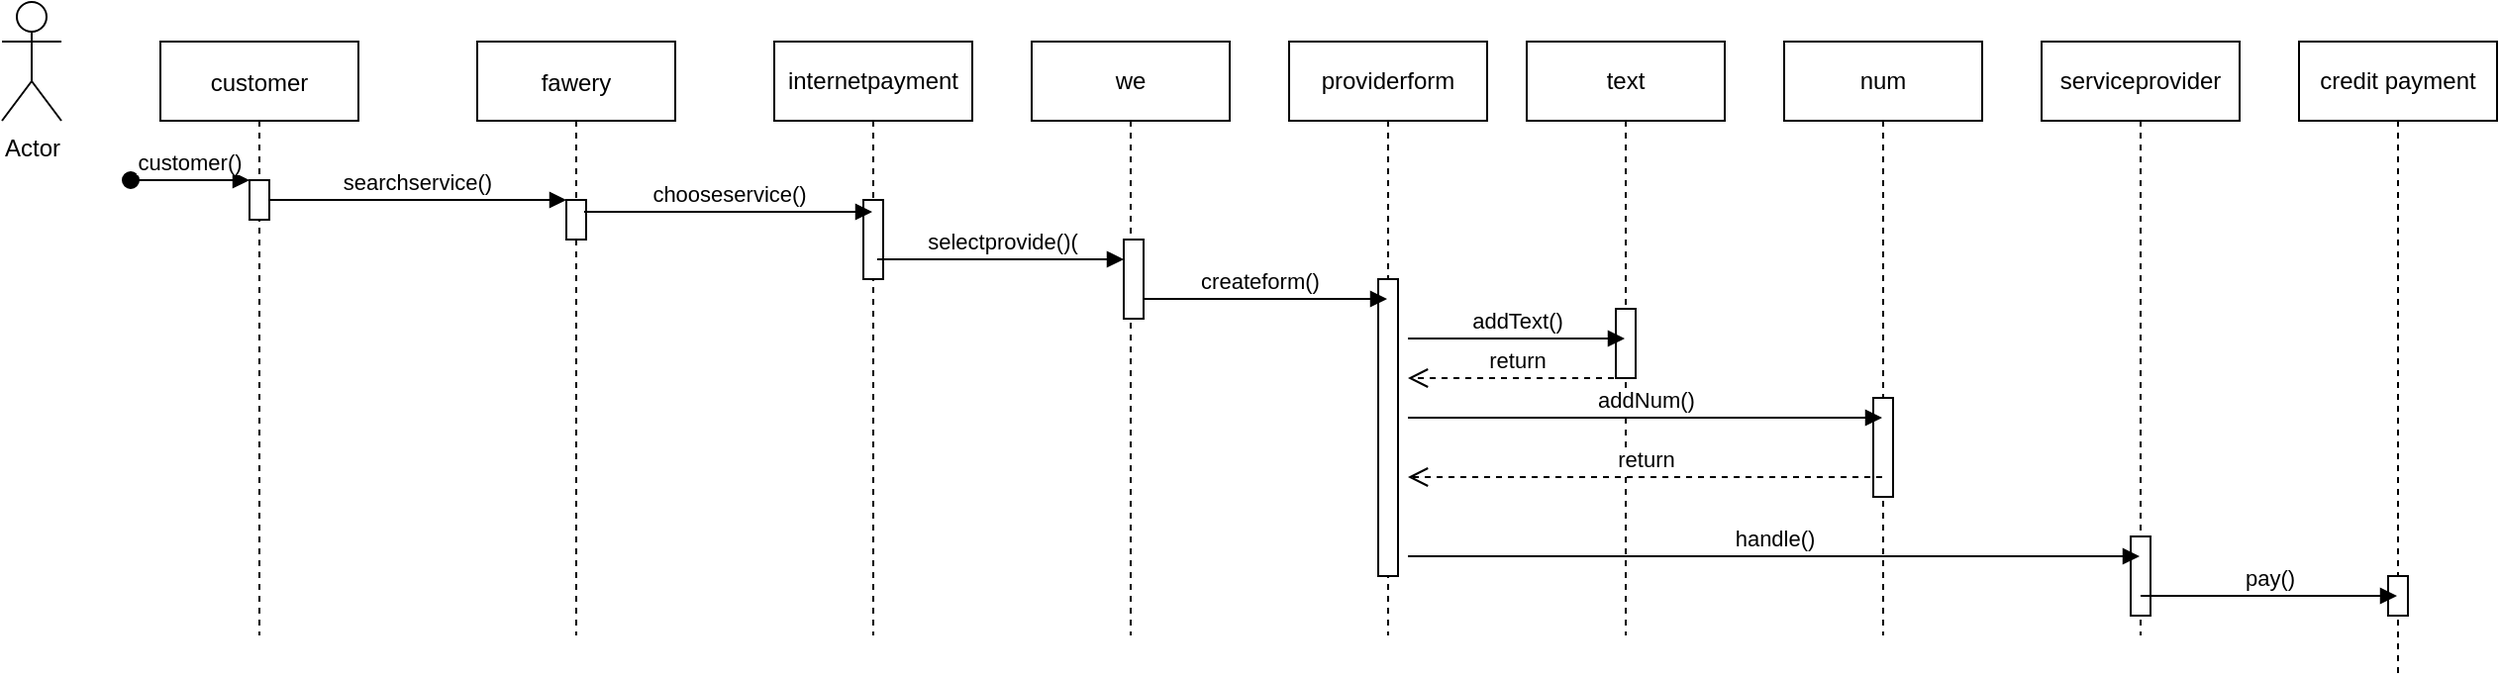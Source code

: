 <mxfile version="13.9.9" type="device"><diagram id="kgpKYQtTHZ0yAKxKKP6v" name="Page-1"><mxGraphModel dx="1092" dy="494" grid="1" gridSize="10" guides="1" tooltips="1" connect="1" arrows="1" fold="1" page="1" pageScale="1" pageWidth="850" pageHeight="1100" math="0" shadow="0"><root><mxCell id="0"/><mxCell id="1" parent="0"/><mxCell id="3nuBFxr9cyL0pnOWT2aG-1" value="customer" style="shape=umlLifeline;perimeter=lifelinePerimeter;container=1;collapsible=0;recursiveResize=0;rounded=0;shadow=0;strokeWidth=1;" parent="1" vertex="1"><mxGeometry x="120" y="80" width="100" height="300" as="geometry"/></mxCell><mxCell id="3nuBFxr9cyL0pnOWT2aG-2" value="" style="points=[];perimeter=orthogonalPerimeter;rounded=0;shadow=0;strokeWidth=1;" parent="3nuBFxr9cyL0pnOWT2aG-1" vertex="1"><mxGeometry x="45" y="70" width="10" height="20" as="geometry"/></mxCell><mxCell id="3nuBFxr9cyL0pnOWT2aG-3" value="customer()" style="verticalAlign=bottom;startArrow=oval;endArrow=block;startSize=8;shadow=0;strokeWidth=1;" parent="3nuBFxr9cyL0pnOWT2aG-1" target="3nuBFxr9cyL0pnOWT2aG-2" edge="1"><mxGeometry relative="1" as="geometry"><mxPoint x="-15" y="70" as="sourcePoint"/></mxGeometry></mxCell><mxCell id="3nuBFxr9cyL0pnOWT2aG-5" value="fawery" style="shape=umlLifeline;perimeter=lifelinePerimeter;container=1;collapsible=0;recursiveResize=0;rounded=0;shadow=0;strokeWidth=1;" parent="1" vertex="1"><mxGeometry x="280" y="80" width="100" height="300" as="geometry"/></mxCell><mxCell id="3nuBFxr9cyL0pnOWT2aG-6" value="" style="points=[];perimeter=orthogonalPerimeter;rounded=0;shadow=0;strokeWidth=1;" parent="3nuBFxr9cyL0pnOWT2aG-5" vertex="1"><mxGeometry x="45" y="80" width="10" height="20" as="geometry"/></mxCell><mxCell id="3nuBFxr9cyL0pnOWT2aG-8" value="searchservice()" style="verticalAlign=bottom;endArrow=block;entryX=0;entryY=0;shadow=0;strokeWidth=1;" parent="1" source="3nuBFxr9cyL0pnOWT2aG-2" target="3nuBFxr9cyL0pnOWT2aG-6" edge="1"><mxGeometry relative="1" as="geometry"><mxPoint x="275" y="160" as="sourcePoint"/></mxGeometry></mxCell><mxCell id="gOwO-IjwyJhOhiIy24UM-1" value="internetpayment" style="shape=umlLifeline;perimeter=lifelinePerimeter;whiteSpace=wrap;html=1;container=1;collapsible=0;recursiveResize=0;outlineConnect=0;" parent="1" vertex="1"><mxGeometry x="430" y="80" width="100" height="300" as="geometry"/></mxCell><mxCell id="8U8_-c5UVud3LAnwq1df-1" value="" style="html=1;points=[];perimeter=orthogonalPerimeter;" vertex="1" parent="gOwO-IjwyJhOhiIy24UM-1"><mxGeometry x="45" y="80" width="10" height="40" as="geometry"/></mxCell><mxCell id="gOwO-IjwyJhOhiIy24UM-2" value="text" style="shape=umlLifeline;perimeter=lifelinePerimeter;whiteSpace=wrap;html=1;container=1;collapsible=0;recursiveResize=0;outlineConnect=0;" parent="1" vertex="1"><mxGeometry x="810" y="80" width="100" height="300" as="geometry"/></mxCell><mxCell id="8U8_-c5UVud3LAnwq1df-4" value="" style="html=1;points=[];perimeter=orthogonalPerimeter;" vertex="1" parent="gOwO-IjwyJhOhiIy24UM-2"><mxGeometry x="45" y="135" width="10" height="35" as="geometry"/></mxCell><mxCell id="gOwO-IjwyJhOhiIy24UM-3" value="providerform" style="shape=umlLifeline;perimeter=lifelinePerimeter;whiteSpace=wrap;html=1;container=1;collapsible=0;recursiveResize=0;outlineConnect=0;" parent="1" vertex="1"><mxGeometry x="690" y="80" width="100" height="300" as="geometry"/></mxCell><mxCell id="8U8_-c5UVud3LAnwq1df-3" value="" style="html=1;points=[];perimeter=orthogonalPerimeter;" vertex="1" parent="gOwO-IjwyJhOhiIy24UM-3"><mxGeometry x="45" y="120" width="10" height="150" as="geometry"/></mxCell><mxCell id="gOwO-IjwyJhOhiIy24UM-4" value="we" style="shape=umlLifeline;perimeter=lifelinePerimeter;whiteSpace=wrap;html=1;container=1;collapsible=0;recursiveResize=0;outlineConnect=0;" parent="1" vertex="1"><mxGeometry x="560" y="80" width="100" height="300" as="geometry"/></mxCell><mxCell id="gOwO-IjwyJhOhiIy24UM-5" value="credit payment" style="shape=umlLifeline;perimeter=lifelinePerimeter;whiteSpace=wrap;html=1;container=1;collapsible=0;recursiveResize=0;outlineConnect=0;" parent="1" vertex="1"><mxGeometry x="1200" y="80" width="100" height="320" as="geometry"/></mxCell><mxCell id="8U8_-c5UVud3LAnwq1df-9" value="" style="html=1;points=[];perimeter=orthogonalPerimeter;" vertex="1" parent="gOwO-IjwyJhOhiIy24UM-5"><mxGeometry x="45" y="270" width="10" height="20" as="geometry"/></mxCell><mxCell id="gOwO-IjwyJhOhiIy24UM-6" value="serviceprovider" style="shape=umlLifeline;perimeter=lifelinePerimeter;whiteSpace=wrap;html=1;container=1;collapsible=0;recursiveResize=0;outlineConnect=0;" parent="1" vertex="1"><mxGeometry x="1070" y="80" width="100" height="300" as="geometry"/></mxCell><mxCell id="8U8_-c5UVud3LAnwq1df-8" value="" style="html=1;points=[];perimeter=orthogonalPerimeter;" vertex="1" parent="gOwO-IjwyJhOhiIy24UM-6"><mxGeometry x="45" y="250" width="10" height="40" as="geometry"/></mxCell><mxCell id="gOwO-IjwyJhOhiIy24UM-7" value="num" style="shape=umlLifeline;perimeter=lifelinePerimeter;whiteSpace=wrap;html=1;container=1;collapsible=0;recursiveResize=0;outlineConnect=0;" parent="1" vertex="1"><mxGeometry x="940" y="80" width="100" height="300" as="geometry"/></mxCell><mxCell id="8U8_-c5UVud3LAnwq1df-7" value="" style="html=1;points=[];perimeter=orthogonalPerimeter;" vertex="1" parent="gOwO-IjwyJhOhiIy24UM-7"><mxGeometry x="45" y="180" width="10" height="50" as="geometry"/></mxCell><mxCell id="gOwO-IjwyJhOhiIy24UM-11" value="chooseservice()" style="html=1;verticalAlign=bottom;endArrow=block;" parent="1" target="gOwO-IjwyJhOhiIy24UM-1" edge="1"><mxGeometry width="80" relative="1" as="geometry"><mxPoint x="334" y="166" as="sourcePoint"/><mxPoint x="420" y="170" as="targetPoint"/></mxGeometry></mxCell><mxCell id="gOwO-IjwyJhOhiIy24UM-12" value="selectprovide()(" style="html=1;verticalAlign=bottom;endArrow=block;" parent="1" edge="1" target="8U8_-c5UVud3LAnwq1df-2"><mxGeometry width="80" relative="1" as="geometry"><mxPoint x="482" y="190" as="sourcePoint"/><mxPoint x="611.5" y="190" as="targetPoint"/></mxGeometry></mxCell><mxCell id="gOwO-IjwyJhOhiIy24UM-13" value="createform()" style="html=1;verticalAlign=bottom;endArrow=block;" parent="1" target="gOwO-IjwyJhOhiIy24UM-3" edge="1"><mxGeometry width="80" relative="1" as="geometry"><mxPoint x="610" y="210" as="sourcePoint"/><mxPoint x="690" y="210" as="targetPoint"/></mxGeometry></mxCell><mxCell id="gOwO-IjwyJhOhiIy24UM-15" value="addText()" style="html=1;verticalAlign=bottom;endArrow=block;" parent="1" target="gOwO-IjwyJhOhiIy24UM-2" edge="1"><mxGeometry width="80" relative="1" as="geometry"><mxPoint x="750" y="230" as="sourcePoint"/><mxPoint x="820" y="229.5" as="targetPoint"/></mxGeometry></mxCell><mxCell id="gOwO-IjwyJhOhiIy24UM-16" value="addNum()" style="html=1;verticalAlign=bottom;endArrow=block;" parent="1" target="gOwO-IjwyJhOhiIy24UM-7" edge="1"><mxGeometry width="80" relative="1" as="geometry"><mxPoint x="750" y="270" as="sourcePoint"/><mxPoint x="940" y="250" as="targetPoint"/><Array as="points"><mxPoint x="940" y="270"/></Array></mxGeometry></mxCell><mxCell id="gOwO-IjwyJhOhiIy24UM-19" value="return" style="html=1;verticalAlign=bottom;endArrow=open;dashed=1;endSize=8;" parent="1" edge="1"><mxGeometry relative="1" as="geometry"><mxPoint x="860" y="250" as="sourcePoint"/><mxPoint x="750" y="250" as="targetPoint"/></mxGeometry></mxCell><mxCell id="gOwO-IjwyJhOhiIy24UM-21" value="return" style="html=1;verticalAlign=bottom;endArrow=open;dashed=1;endSize=8;" parent="1" source="gOwO-IjwyJhOhiIy24UM-7" edge="1"><mxGeometry relative="1" as="geometry"><mxPoint x="970" y="300" as="sourcePoint"/><mxPoint x="750" y="300" as="targetPoint"/><Array as="points"><mxPoint x="950" y="300"/></Array></mxGeometry></mxCell><mxCell id="gOwO-IjwyJhOhiIy24UM-23" value="handle()" style="html=1;verticalAlign=bottom;endArrow=block;" parent="1" target="gOwO-IjwyJhOhiIy24UM-6" edge="1"><mxGeometry width="80" relative="1" as="geometry"><mxPoint x="750" y="340" as="sourcePoint"/><mxPoint x="820" y="340" as="targetPoint"/></mxGeometry></mxCell><mxCell id="gOwO-IjwyJhOhiIy24UM-24" value="pay()" style="html=1;verticalAlign=bottom;endArrow=block;" parent="1" target="gOwO-IjwyJhOhiIy24UM-5" edge="1"><mxGeometry width="80" relative="1" as="geometry"><mxPoint x="1120" y="360" as="sourcePoint"/><mxPoint x="1200" y="360" as="targetPoint"/></mxGeometry></mxCell><mxCell id="GVM1xuFo6BJOw-fFSO8j-1" value="Actor" style="shape=umlActor;verticalLabelPosition=bottom;verticalAlign=top;html=1;outlineConnect=0;" parent="1" vertex="1"><mxGeometry x="40" y="60" width="30" height="60" as="geometry"/></mxCell><mxCell id="8U8_-c5UVud3LAnwq1df-2" value="" style="html=1;points=[];perimeter=orthogonalPerimeter;" vertex="1" parent="1"><mxGeometry x="606.5" y="180" width="10" height="40" as="geometry"/></mxCell></root></mxGraphModel></diagram></mxfile>